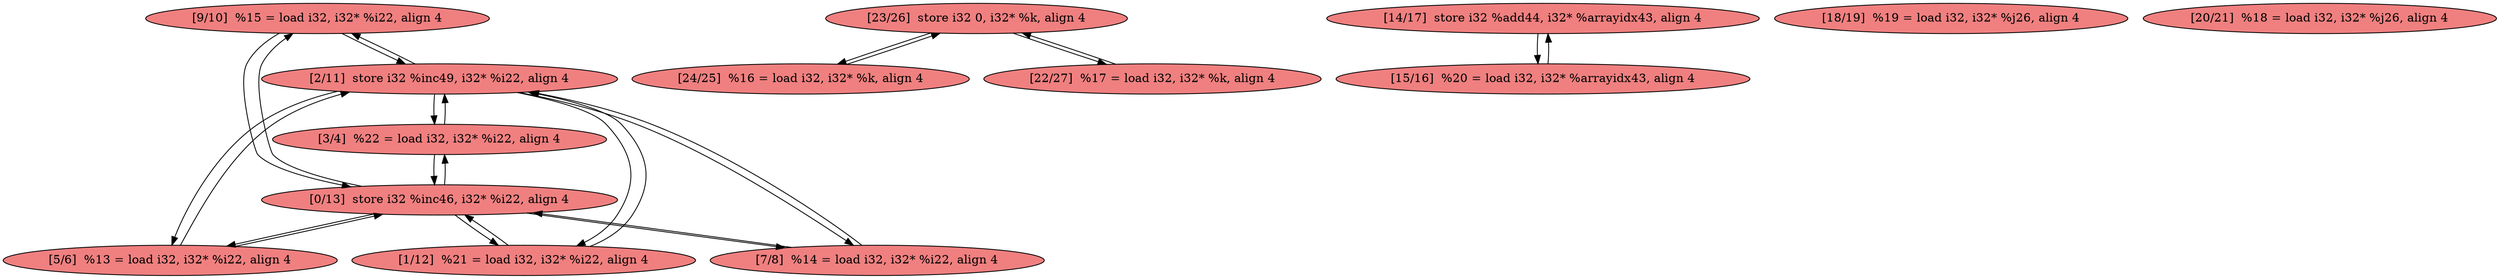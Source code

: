 
digraph G {


node250 [fillcolor=lightcoral,label="[9/10]  %15 = load i32, i32* %i22, align 4",shape=ellipse,style=filled ]
node249 [fillcolor=lightcoral,label="[2/11]  store i32 %inc49, i32* %i22, align 4",shape=ellipse,style=filled ]
node247 [fillcolor=lightcoral,label="[5/6]  %13 = load i32, i32* %i22, align 4",shape=ellipse,style=filled ]
node246 [fillcolor=lightcoral,label="[1/12]  %21 = load i32, i32* %i22, align 4",shape=ellipse,style=filled ]
node244 [fillcolor=lightcoral,label="[23/26]  store i32 0, i32* %k, align 4",shape=ellipse,style=filled ]
node248 [fillcolor=lightcoral,label="[7/8]  %14 = load i32, i32* %i22, align 4",shape=ellipse,style=filled ]
node243 [fillcolor=lightcoral,label="[24/25]  %16 = load i32, i32* %k, align 4",shape=ellipse,style=filled ]
node238 [fillcolor=lightcoral,label="[14/17]  store i32 %add44, i32* %arrayidx43, align 4",shape=ellipse,style=filled ]
node237 [fillcolor=lightcoral,label="[0/13]  store i32 %inc46, i32* %i22, align 4",shape=ellipse,style=filled ]
node239 [fillcolor=lightcoral,label="[18/19]  %19 = load i32, i32* %j26, align 4",shape=ellipse,style=filled ]
node240 [fillcolor=lightcoral,label="[20/21]  %18 = load i32, i32* %j26, align 4",shape=ellipse,style=filled ]
node245 [fillcolor=lightcoral,label="[3/4]  %22 = load i32, i32* %i22, align 4",shape=ellipse,style=filled ]
node241 [fillcolor=lightcoral,label="[22/27]  %17 = load i32, i32* %k, align 4",shape=ellipse,style=filled ]
node242 [fillcolor=lightcoral,label="[15/16]  %20 = load i32, i32* %arrayidx43, align 4",shape=ellipse,style=filled ]

node246->node249 [ ]
node244->node243 [ ]
node243->node244 [ ]
node241->node244 [ ]
node237->node246 [ ]
node237->node247 [ ]
node247->node237 [ ]
node242->node238 [ ]
node247->node249 [ ]
node238->node242 [ ]
node249->node248 [ ]
node249->node247 [ ]
node248->node237 [ ]
node248->node249 [ ]
node237->node248 [ ]
node250->node249 [ ]
node245->node237 [ ]
node249->node245 [ ]
node244->node241 [ ]
node245->node249 [ ]
node250->node237 [ ]
node237->node245 [ ]
node249->node246 [ ]
node249->node250 [ ]
node246->node237 [ ]
node237->node250 [ ]


}
